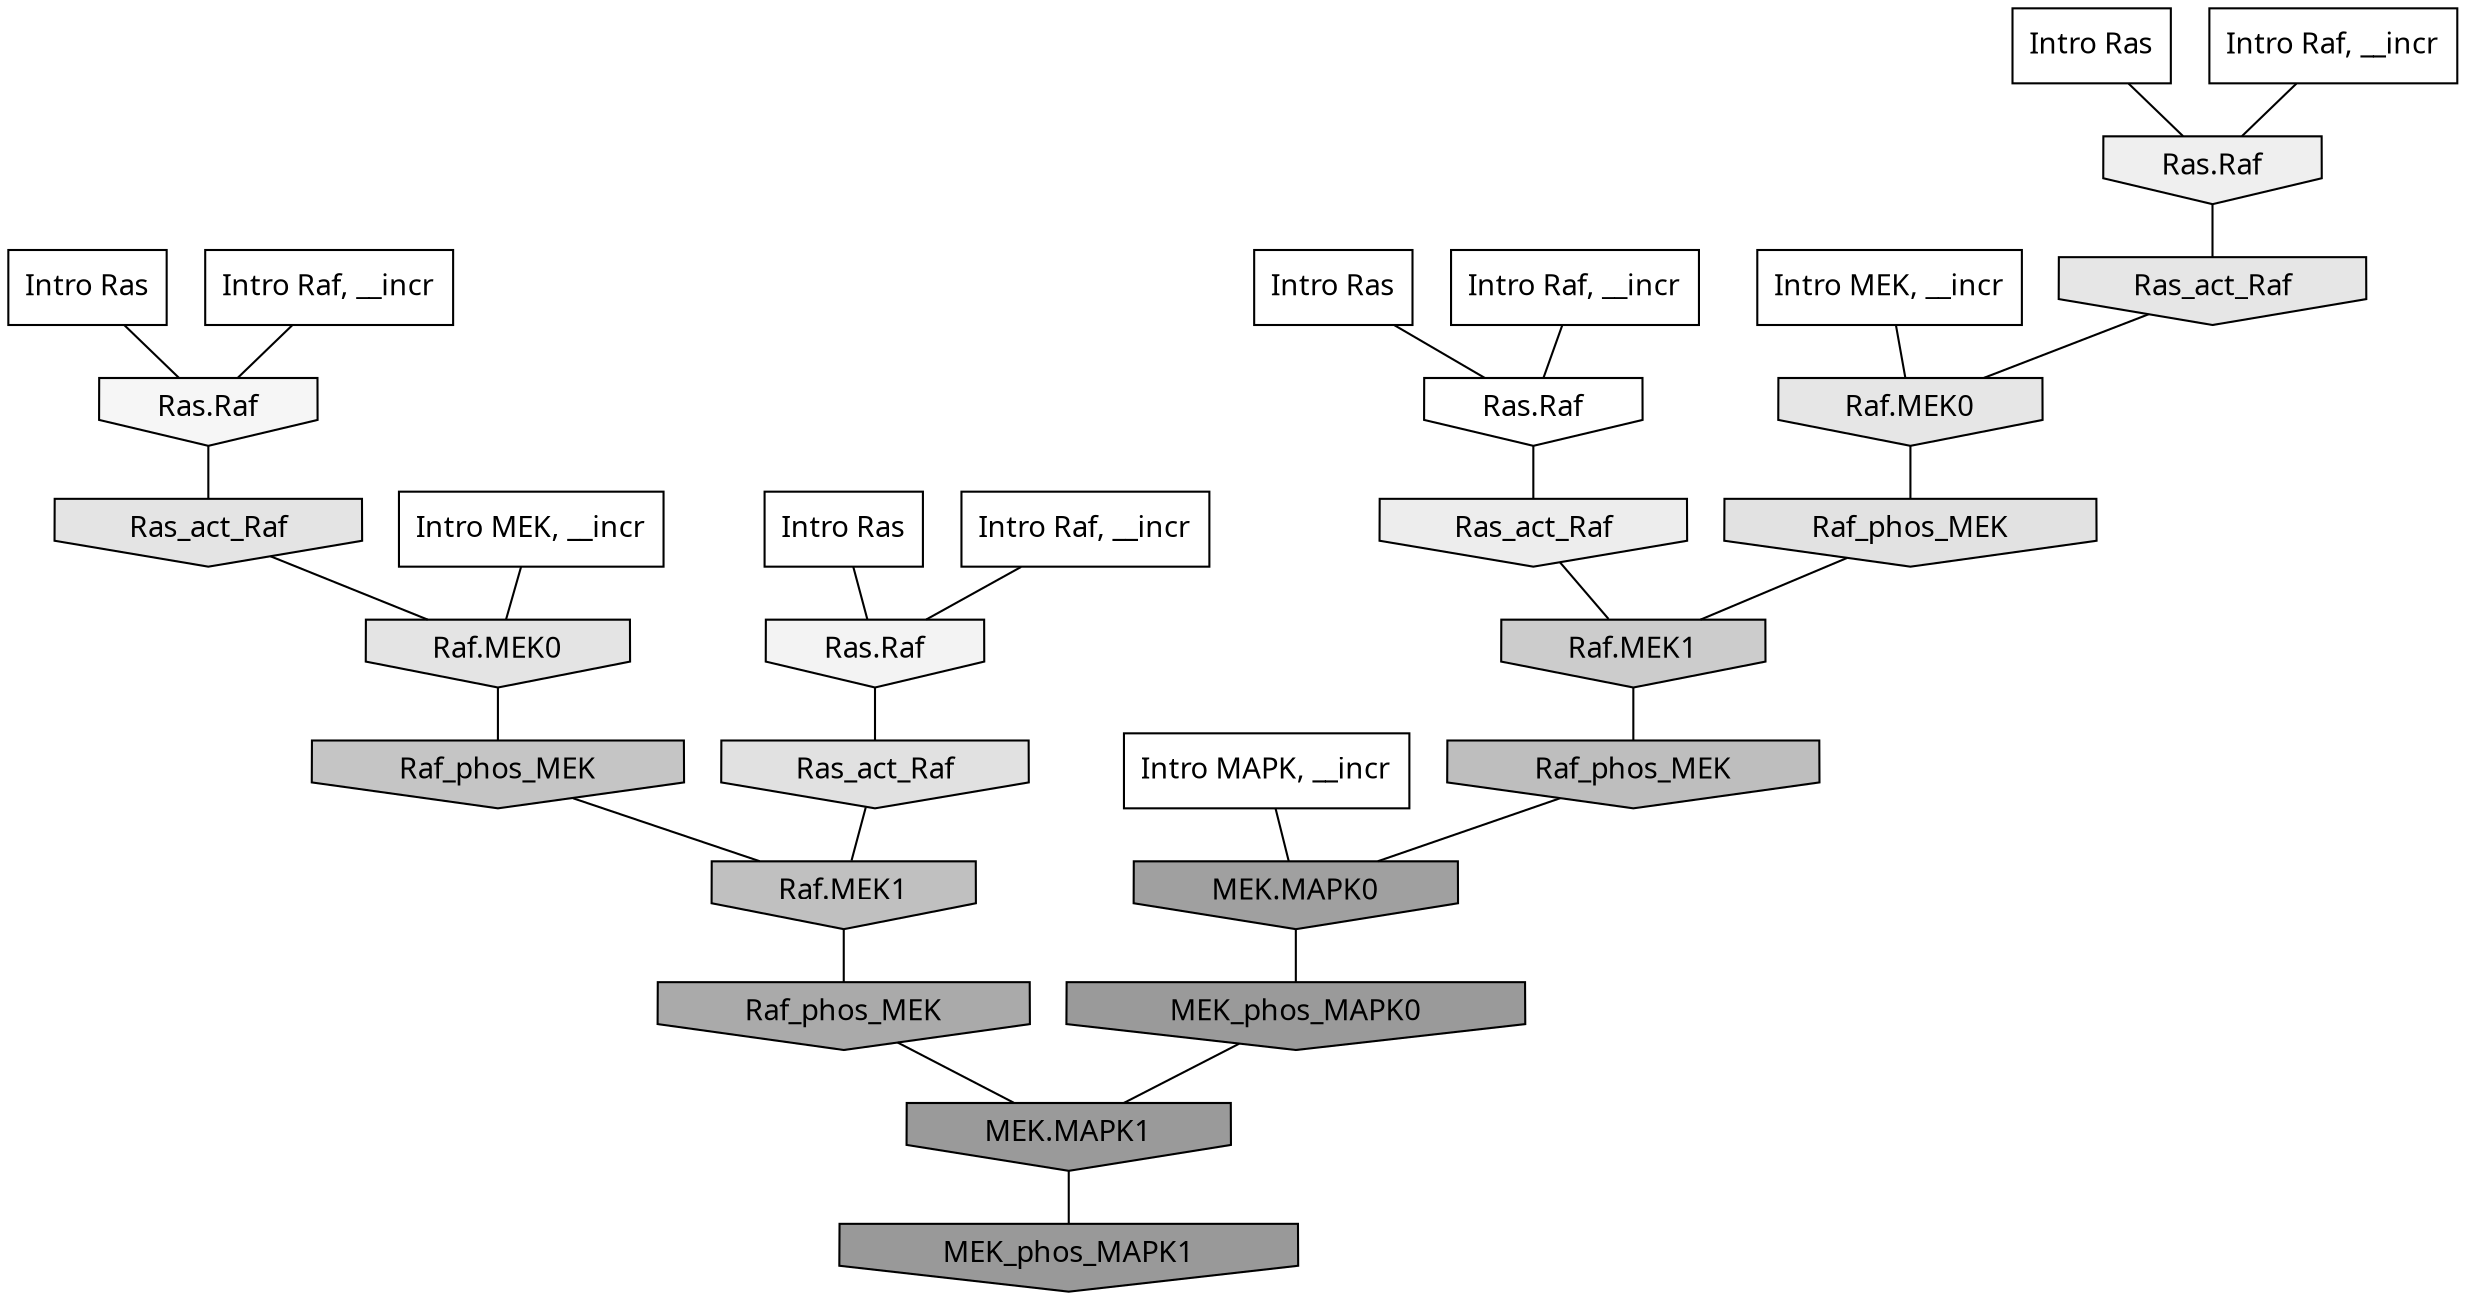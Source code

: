 digraph G{
  rankdir="TB";
  ranksep=0.30;
  node [fontname="CMU Serif"];
  edge [fontname="CMU Serif"];
  
  12 [label="Intro Ras", shape=rectangle, style=filled, fillcolor="0.000 0.000 1.000"]
  
  61 [label="Intro Ras", shape=rectangle, style=filled, fillcolor="0.000 0.000 1.000"]
  
  73 [label="Intro Ras", shape=rectangle, style=filled, fillcolor="0.000 0.000 1.000"]
  
  84 [label="Intro Ras", shape=rectangle, style=filled, fillcolor="0.000 0.000 1.000"]
  
  267 [label="Intro Raf, __incr", shape=rectangle, style=filled, fillcolor="0.000 0.000 1.000"]
  
  297 [label="Intro Raf, __incr", shape=rectangle, style=filled, fillcolor="0.000 0.000 1.000"]
  
  733 [label="Intro Raf, __incr", shape=rectangle, style=filled, fillcolor="0.000 0.000 1.000"]
  
  1059 [label="Intro Raf, __incr", shape=rectangle, style=filled, fillcolor="0.000 0.000 1.000"]
  
  1205 [label="Intro MEK, __incr", shape=rectangle, style=filled, fillcolor="0.000 0.000 1.000"]
  
  1951 [label="Intro MEK, __incr", shape=rectangle, style=filled, fillcolor="0.000 0.000 1.000"]
  
  2505 [label="Intro MAPK, __incr", shape=rectangle, style=filled, fillcolor="0.000 0.000 1.000"]
  
  3208 [label="Ras.Raf", shape=invhouse, style=filled, fillcolor="0.000 0.000 1.000"]
  
  3550 [label="Ras.Raf", shape=invhouse, style=filled, fillcolor="0.000 0.000 0.964"]
  
  3656 [label="Ras.Raf", shape=invhouse, style=filled, fillcolor="0.000 0.000 0.952"]
  
  3904 [label="Ras.Raf", shape=invhouse, style=filled, fillcolor="0.000 0.000 0.934"]
  
  4020 [label="Ras_act_Raf", shape=invhouse, style=filled, fillcolor="0.000 0.000 0.928"]
  
  4444 [label="Ras_act_Raf", shape=invhouse, style=filled, fillcolor="0.000 0.000 0.899"]
  
  4446 [label="Raf.MEK0", shape=invhouse, style=filled, fillcolor="0.000 0.000 0.899"]
  
  4539 [label="Ras_act_Raf", shape=invhouse, style=filled, fillcolor="0.000 0.000 0.893"]
  
  4541 [label="Raf.MEK0", shape=invhouse, style=filled, fillcolor="0.000 0.000 0.893"]
  
  4678 [label="Raf_phos_MEK", shape=invhouse, style=filled, fillcolor="0.000 0.000 0.885"]
  
  4745 [label="Ras_act_Raf", shape=invhouse, style=filled, fillcolor="0.000 0.000 0.881"]
  
  6271 [label="Raf.MEK1", shape=invhouse, style=filled, fillcolor="0.000 0.000 0.799"]
  
  7043 [label="Raf_phos_MEK", shape=invhouse, style=filled, fillcolor="0.000 0.000 0.770"]
  
  7646 [label="Raf.MEK1", shape=invhouse, style=filled, fillcolor="0.000 0.000 0.753"]
  
  7875 [label="Raf_phos_MEK", shape=invhouse, style=filled, fillcolor="0.000 0.000 0.745"]
  
  11299 [label="Raf_phos_MEK", shape=invhouse, style=filled, fillcolor="0.000 0.000 0.665"]
  
  13739 [label="MEK.MAPK0", shape=invhouse, style=filled, fillcolor="0.000 0.000 0.626"]
  
  15318 [label="MEK_phos_MAPK0", shape=invhouse, style=filled, fillcolor="0.000 0.000 0.605"]
  
  15321 [label="MEK.MAPK1", shape=invhouse, style=filled, fillcolor="0.000 0.000 0.605"]
  
  15589 [label="MEK_phos_MAPK1", shape=invhouse, style=filled, fillcolor="0.000 0.000 0.600"]
  
  
  15321 -> 15589 [dir=none, color="0.000 0.000 0.000"] 
  15318 -> 15321 [dir=none, color="0.000 0.000 0.000"] 
  13739 -> 15318 [dir=none, color="0.000 0.000 0.000"] 
  11299 -> 15321 [dir=none, color="0.000 0.000 0.000"] 
  7875 -> 13739 [dir=none, color="0.000 0.000 0.000"] 
  7646 -> 11299 [dir=none, color="0.000 0.000 0.000"] 
  7043 -> 7646 [dir=none, color="0.000 0.000 0.000"] 
  6271 -> 7875 [dir=none, color="0.000 0.000 0.000"] 
  4745 -> 7646 [dir=none, color="0.000 0.000 0.000"] 
  4678 -> 6271 [dir=none, color="0.000 0.000 0.000"] 
  4541 -> 7043 [dir=none, color="0.000 0.000 0.000"] 
  4539 -> 4541 [dir=none, color="0.000 0.000 0.000"] 
  4446 -> 4678 [dir=none, color="0.000 0.000 0.000"] 
  4444 -> 4446 [dir=none, color="0.000 0.000 0.000"] 
  4020 -> 6271 [dir=none, color="0.000 0.000 0.000"] 
  3904 -> 4444 [dir=none, color="0.000 0.000 0.000"] 
  3656 -> 4745 [dir=none, color="0.000 0.000 0.000"] 
  3550 -> 4539 [dir=none, color="0.000 0.000 0.000"] 
  3208 -> 4020 [dir=none, color="0.000 0.000 0.000"] 
  2505 -> 13739 [dir=none, color="0.000 0.000 0.000"] 
  1951 -> 4541 [dir=none, color="0.000 0.000 0.000"] 
  1205 -> 4446 [dir=none, color="0.000 0.000 0.000"] 
  1059 -> 3904 [dir=none, color="0.000 0.000 0.000"] 
  733 -> 3208 [dir=none, color="0.000 0.000 0.000"] 
  297 -> 3550 [dir=none, color="0.000 0.000 0.000"] 
  267 -> 3656 [dir=none, color="0.000 0.000 0.000"] 
  84 -> 3904 [dir=none, color="0.000 0.000 0.000"] 
  73 -> 3656 [dir=none, color="0.000 0.000 0.000"] 
  61 -> 3208 [dir=none, color="0.000 0.000 0.000"] 
  12 -> 3550 [dir=none, color="0.000 0.000 0.000"] 
  
  }
